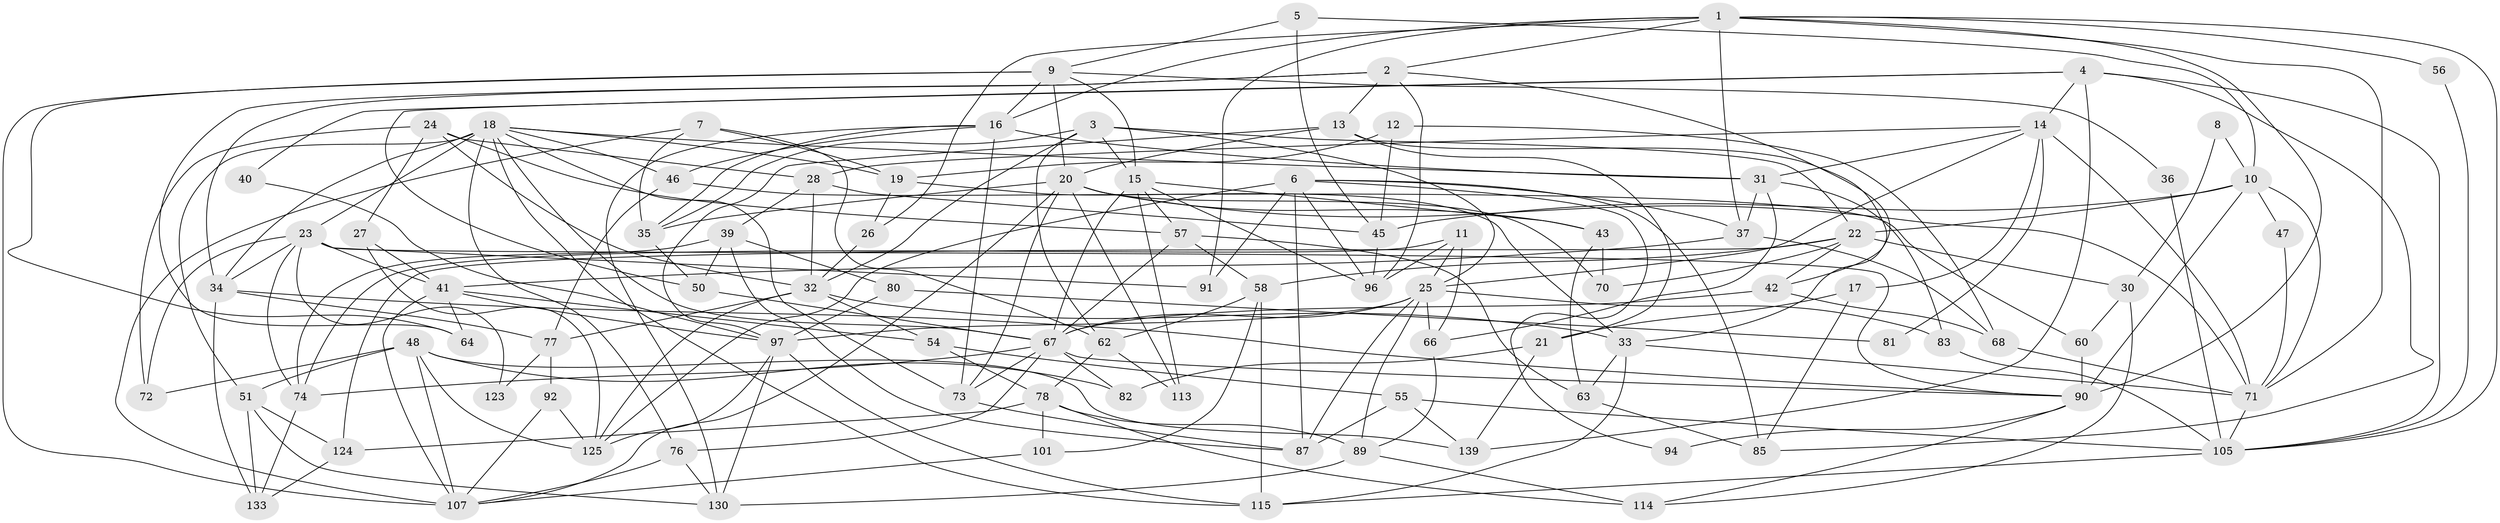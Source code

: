 // Generated by graph-tools (version 1.1) at 2025/52/02/27/25 19:52:06]
// undirected, 92 vertices, 227 edges
graph export_dot {
graph [start="1"]
  node [color=gray90,style=filled];
  1 [super="+95"];
  2 [super="+65"];
  3 [super="+93"];
  4;
  5;
  6 [super="+69"];
  7;
  8;
  9 [super="+86"];
  10 [super="+44"];
  11;
  12;
  13 [super="+141"];
  14 [super="+53"];
  15 [super="+108"];
  16 [super="+49"];
  17;
  18 [super="+61"];
  19 [super="+29"];
  20 [super="+119"];
  21;
  22 [super="+52"];
  23 [super="+135"];
  24 [super="+38"];
  25 [super="+126"];
  26;
  27;
  28 [super="+138"];
  30;
  31 [super="+104"];
  32 [super="+140"];
  33 [super="+111"];
  34 [super="+99"];
  35 [super="+98"];
  36;
  37 [super="+59"];
  39 [super="+79"];
  40;
  41 [super="+129"];
  42 [super="+84"];
  43 [super="+110"];
  45 [super="+109"];
  46;
  47;
  48 [super="+127"];
  50 [super="+100"];
  51 [super="+118"];
  54;
  55 [super="+106"];
  56;
  57 [super="+116"];
  58 [super="+75"];
  60;
  62 [super="+112"];
  63;
  64;
  66;
  67 [super="+88"];
  68;
  70;
  71 [super="+136"];
  72;
  73 [super="+102"];
  74 [super="+128"];
  76 [super="+120"];
  77 [super="+121"];
  78 [super="+117"];
  80;
  81;
  82;
  83;
  85;
  87;
  89;
  90 [super="+131"];
  91;
  92;
  94;
  96 [super="+122"];
  97 [super="+103"];
  101;
  105 [super="+132"];
  107 [super="+137"];
  113;
  114;
  115;
  123;
  124;
  125 [super="+134"];
  130;
  133;
  139;
  1 -- 16;
  1 -- 71;
  1 -- 90;
  1 -- 2;
  1 -- 56;
  1 -- 105;
  1 -- 26;
  1 -- 91;
  1 -- 37;
  2 -- 64;
  2 -- 34;
  2 -- 13;
  2 -- 96;
  2 -- 42;
  3 -- 22;
  3 -- 35;
  3 -- 25;
  3 -- 15;
  3 -- 32;
  3 -- 62;
  4 -- 14;
  4 -- 40;
  4 -- 85;
  4 -- 139;
  4 -- 50;
  4 -- 105;
  5 -- 45;
  5 -- 10;
  5 -- 9;
  6 -- 87;
  6 -- 85;
  6 -- 91;
  6 -- 94;
  6 -- 37;
  6 -- 96;
  6 -- 125;
  7 -- 19;
  7 -- 62;
  7 -- 107;
  7 -- 35;
  8 -- 10;
  8 -- 30;
  9 -- 36;
  9 -- 64;
  9 -- 107;
  9 -- 20;
  9 -- 15;
  9 -- 16;
  10 -- 90;
  10 -- 22;
  10 -- 45 [weight=2];
  10 -- 47;
  10 -- 71;
  11 -- 25;
  11 -- 66;
  11 -- 74;
  11 -- 96;
  12 -- 68;
  12 -- 19;
  12 -- 45;
  13 -- 33;
  13 -- 97;
  13 -- 20;
  13 -- 21;
  14 -- 17;
  14 -- 25;
  14 -- 28;
  14 -- 81;
  14 -- 31;
  14 -- 71;
  15 -- 43;
  15 -- 96;
  15 -- 113;
  15 -- 67;
  15 -- 57;
  16 -- 130;
  16 -- 31;
  16 -- 46;
  16 -- 35;
  16 -- 73;
  17 -- 21;
  17 -- 85;
  18 -- 73;
  18 -- 34;
  18 -- 19;
  18 -- 31;
  18 -- 51;
  18 -- 115;
  18 -- 76;
  18 -- 46;
  18 -- 67;
  18 -- 23;
  19 -- 33;
  19 -- 26;
  20 -- 71;
  20 -- 113;
  20 -- 73;
  20 -- 35;
  20 -- 70;
  20 -- 107;
  20 -- 43;
  21 -- 82;
  21 -- 139;
  22 -- 30;
  22 -- 42;
  22 -- 70;
  22 -- 124;
  22 -- 58;
  23 -- 90;
  23 -- 41;
  23 -- 123;
  23 -- 34 [weight=2];
  23 -- 74;
  23 -- 72;
  23 -- 91;
  24 -- 32;
  24 -- 27;
  24 -- 72;
  24 -- 28;
  24 -- 57;
  25 -- 83;
  25 -- 87;
  25 -- 97;
  25 -- 66;
  25 -- 89;
  25 -- 67;
  26 -- 32;
  27 -- 125;
  27 -- 41;
  28 -- 39;
  28 -- 32;
  28 -- 45;
  30 -- 60;
  30 -- 114;
  31 -- 37 [weight=2];
  31 -- 83;
  31 -- 66;
  32 -- 77;
  32 -- 54;
  32 -- 33;
  32 -- 125;
  33 -- 63;
  33 -- 115;
  33 -- 71;
  34 -- 77 [weight=2];
  34 -- 90;
  34 -- 133;
  35 -- 50;
  36 -- 105;
  37 -- 68;
  37 -- 41;
  39 -- 80;
  39 -- 50;
  39 -- 87;
  39 -- 74;
  40 -- 97;
  41 -- 54;
  41 -- 97;
  41 -- 64;
  41 -- 107;
  42 -- 68;
  42 -- 67;
  43 -- 70;
  43 -- 63;
  45 -- 96;
  46 -- 77;
  46 -- 60;
  47 -- 71;
  48 -- 107;
  48 -- 72;
  48 -- 139;
  48 -- 82;
  48 -- 51;
  48 -- 125;
  50 -- 67;
  51 -- 130;
  51 -- 124;
  51 -- 133;
  54 -- 78;
  54 -- 55;
  55 -- 139;
  55 -- 105;
  55 -- 87;
  56 -- 105;
  57 -- 67;
  57 -- 58;
  57 -- 63;
  58 -- 101;
  58 -- 115;
  58 -- 62;
  60 -- 90;
  62 -- 78;
  62 -- 113;
  63 -- 85;
  66 -- 89;
  67 -- 73;
  67 -- 74;
  67 -- 76;
  67 -- 82;
  67 -- 90;
  68 -- 71;
  71 -- 105;
  73 -- 87;
  74 -- 133;
  76 -- 130;
  76 -- 107;
  77 -- 123;
  77 -- 92;
  78 -- 89;
  78 -- 114;
  78 -- 124;
  78 -- 101;
  80 -- 97;
  80 -- 81;
  83 -- 105;
  89 -- 114;
  89 -- 130;
  90 -- 94;
  90 -- 114;
  92 -- 125;
  92 -- 107;
  97 -- 115;
  97 -- 130;
  97 -- 125;
  101 -- 107;
  105 -- 115;
  124 -- 133;
}
